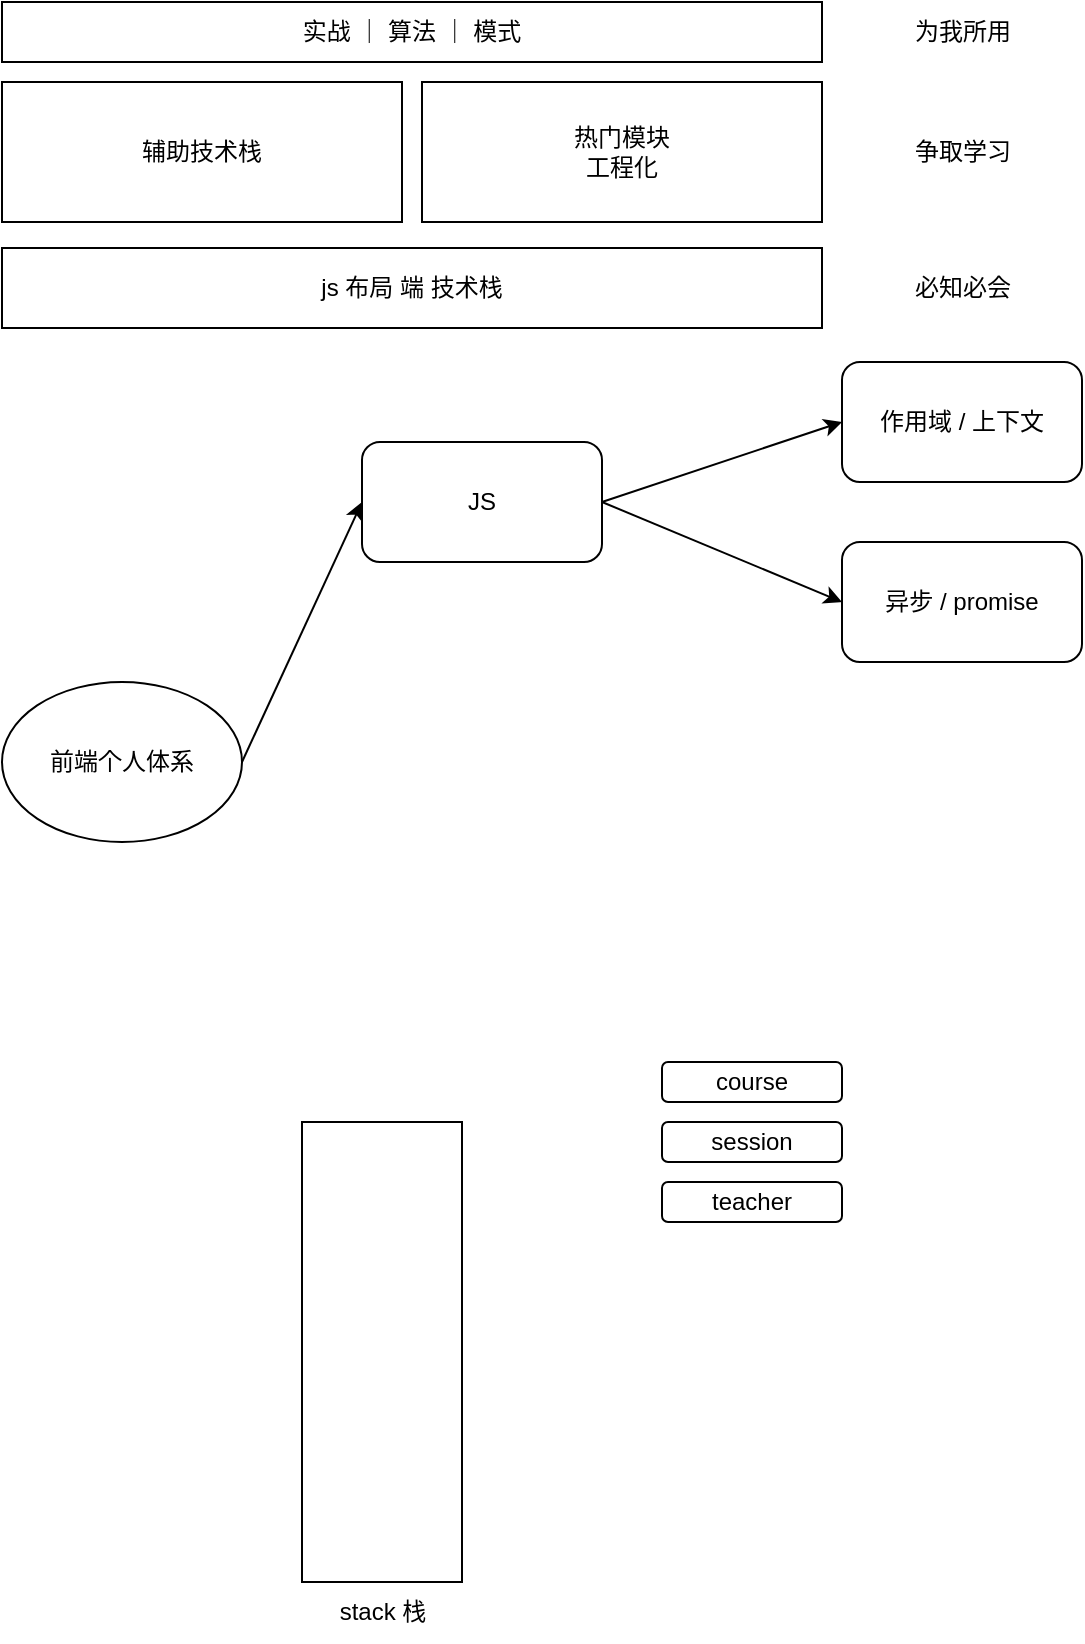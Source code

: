 <mxfile version="22.1.4" type="device">
  <diagram id="wvQ66U3HLiB5DhwhfSA0" name="Page-1">
    <mxGraphModel dx="1085" dy="653" grid="1" gridSize="10" guides="1" tooltips="1" connect="1" arrows="1" fold="1" page="1" pageScale="1" pageWidth="827" pageHeight="1169" math="0" shadow="0">
      <root>
        <mxCell id="0" />
        <mxCell id="1" parent="0" />
        <mxCell id="ZoXHkT-nJm0IPvreCjaS-1" value="js 布局 端 技术栈" style="rounded=0;whiteSpace=wrap;html=1;" vertex="1" parent="1">
          <mxGeometry x="90" y="213" width="410" height="40" as="geometry" />
        </mxCell>
        <mxCell id="ZoXHkT-nJm0IPvreCjaS-2" value="必知必会" style="text;html=1;align=center;verticalAlign=middle;resizable=0;points=[];autosize=1;strokeColor=none;fillColor=none;" vertex="1" parent="1">
          <mxGeometry x="535" y="218" width="70" height="30" as="geometry" />
        </mxCell>
        <mxCell id="ZoXHkT-nJm0IPvreCjaS-3" value="争取学习" style="text;html=1;align=center;verticalAlign=middle;resizable=0;points=[];autosize=1;strokeColor=none;fillColor=none;" vertex="1" parent="1">
          <mxGeometry x="535" y="150" width="70" height="30" as="geometry" />
        </mxCell>
        <mxCell id="ZoXHkT-nJm0IPvreCjaS-4" value="辅助技术栈" style="rounded=0;whiteSpace=wrap;html=1;" vertex="1" parent="1">
          <mxGeometry x="90" y="130" width="200" height="70" as="geometry" />
        </mxCell>
        <mxCell id="ZoXHkT-nJm0IPvreCjaS-5" value="热门模块&lt;br&gt;工程化" style="rounded=0;whiteSpace=wrap;html=1;" vertex="1" parent="1">
          <mxGeometry x="300" y="130" width="200" height="70" as="geometry" />
        </mxCell>
        <mxCell id="ZoXHkT-nJm0IPvreCjaS-6" value="实战 ｜ 算法 ｜ 模式" style="rounded=0;whiteSpace=wrap;html=1;" vertex="1" parent="1">
          <mxGeometry x="90" y="90" width="410" height="30" as="geometry" />
        </mxCell>
        <mxCell id="ZoXHkT-nJm0IPvreCjaS-7" value="为我所用" style="text;html=1;align=center;verticalAlign=middle;resizable=0;points=[];autosize=1;strokeColor=none;fillColor=none;" vertex="1" parent="1">
          <mxGeometry x="535" y="90" width="70" height="30" as="geometry" />
        </mxCell>
        <mxCell id="ZoXHkT-nJm0IPvreCjaS-8" value="前端个人体系" style="ellipse;whiteSpace=wrap;html=1;" vertex="1" parent="1">
          <mxGeometry x="90" y="430" width="120" height="80" as="geometry" />
        </mxCell>
        <mxCell id="ZoXHkT-nJm0IPvreCjaS-9" value="JS" style="rounded=1;whiteSpace=wrap;html=1;" vertex="1" parent="1">
          <mxGeometry x="270" y="310" width="120" height="60" as="geometry" />
        </mxCell>
        <mxCell id="ZoXHkT-nJm0IPvreCjaS-10" value="作用域 / 上下文" style="rounded=1;whiteSpace=wrap;html=1;" vertex="1" parent="1">
          <mxGeometry x="510" y="270" width="120" height="60" as="geometry" />
        </mxCell>
        <mxCell id="ZoXHkT-nJm0IPvreCjaS-11" value="" style="endArrow=classic;html=1;rounded=0;exitX=1;exitY=0.5;exitDx=0;exitDy=0;entryX=0;entryY=0.5;entryDx=0;entryDy=0;" edge="1" parent="1" source="ZoXHkT-nJm0IPvreCjaS-8" target="ZoXHkT-nJm0IPvreCjaS-9">
          <mxGeometry width="50" height="50" relative="1" as="geometry">
            <mxPoint x="390" y="300" as="sourcePoint" />
            <mxPoint x="440" y="250" as="targetPoint" />
          </mxGeometry>
        </mxCell>
        <mxCell id="ZoXHkT-nJm0IPvreCjaS-12" value="" style="endArrow=classic;html=1;rounded=0;exitX=1;exitY=0.5;exitDx=0;exitDy=0;entryX=0;entryY=0.5;entryDx=0;entryDy=0;" edge="1" parent="1" source="ZoXHkT-nJm0IPvreCjaS-9" target="ZoXHkT-nJm0IPvreCjaS-10">
          <mxGeometry width="50" height="50" relative="1" as="geometry">
            <mxPoint x="390" y="300" as="sourcePoint" />
            <mxPoint x="440" y="250" as="targetPoint" />
          </mxGeometry>
        </mxCell>
        <mxCell id="ZoXHkT-nJm0IPvreCjaS-13" value="异步 / promise" style="rounded=1;whiteSpace=wrap;html=1;" vertex="1" parent="1">
          <mxGeometry x="510" y="360" width="120" height="60" as="geometry" />
        </mxCell>
        <mxCell id="ZoXHkT-nJm0IPvreCjaS-14" value="" style="endArrow=classic;html=1;rounded=0;exitX=1;exitY=0.5;exitDx=0;exitDy=0;entryX=0;entryY=0.5;entryDx=0;entryDy=0;" edge="1" parent="1" source="ZoXHkT-nJm0IPvreCjaS-9" target="ZoXHkT-nJm0IPvreCjaS-13">
          <mxGeometry width="50" height="50" relative="1" as="geometry">
            <mxPoint x="390" y="300" as="sourcePoint" />
            <mxPoint x="440" y="250" as="targetPoint" />
          </mxGeometry>
        </mxCell>
        <mxCell id="ZoXHkT-nJm0IPvreCjaS-15" value="" style="rounded=0;whiteSpace=wrap;html=1;" vertex="1" parent="1">
          <mxGeometry x="240" y="650" width="80" height="230" as="geometry" />
        </mxCell>
        <mxCell id="ZoXHkT-nJm0IPvreCjaS-16" value="course" style="rounded=1;whiteSpace=wrap;html=1;" vertex="1" parent="1">
          <mxGeometry x="420" y="620" width="90" height="20" as="geometry" />
        </mxCell>
        <mxCell id="ZoXHkT-nJm0IPvreCjaS-17" value="session" style="rounded=1;whiteSpace=wrap;html=1;" vertex="1" parent="1">
          <mxGeometry x="420" y="650" width="90" height="20" as="geometry" />
        </mxCell>
        <mxCell id="ZoXHkT-nJm0IPvreCjaS-18" value="teacher" style="rounded=1;whiteSpace=wrap;html=1;" vertex="1" parent="1">
          <mxGeometry x="420" y="680" width="90" height="20" as="geometry" />
        </mxCell>
        <mxCell id="ZoXHkT-nJm0IPvreCjaS-19" value="stack 栈" style="text;html=1;align=center;verticalAlign=middle;resizable=0;points=[];autosize=1;strokeColor=none;fillColor=none;" vertex="1" parent="1">
          <mxGeometry x="245" y="880" width="70" height="30" as="geometry" />
        </mxCell>
      </root>
    </mxGraphModel>
  </diagram>
</mxfile>
